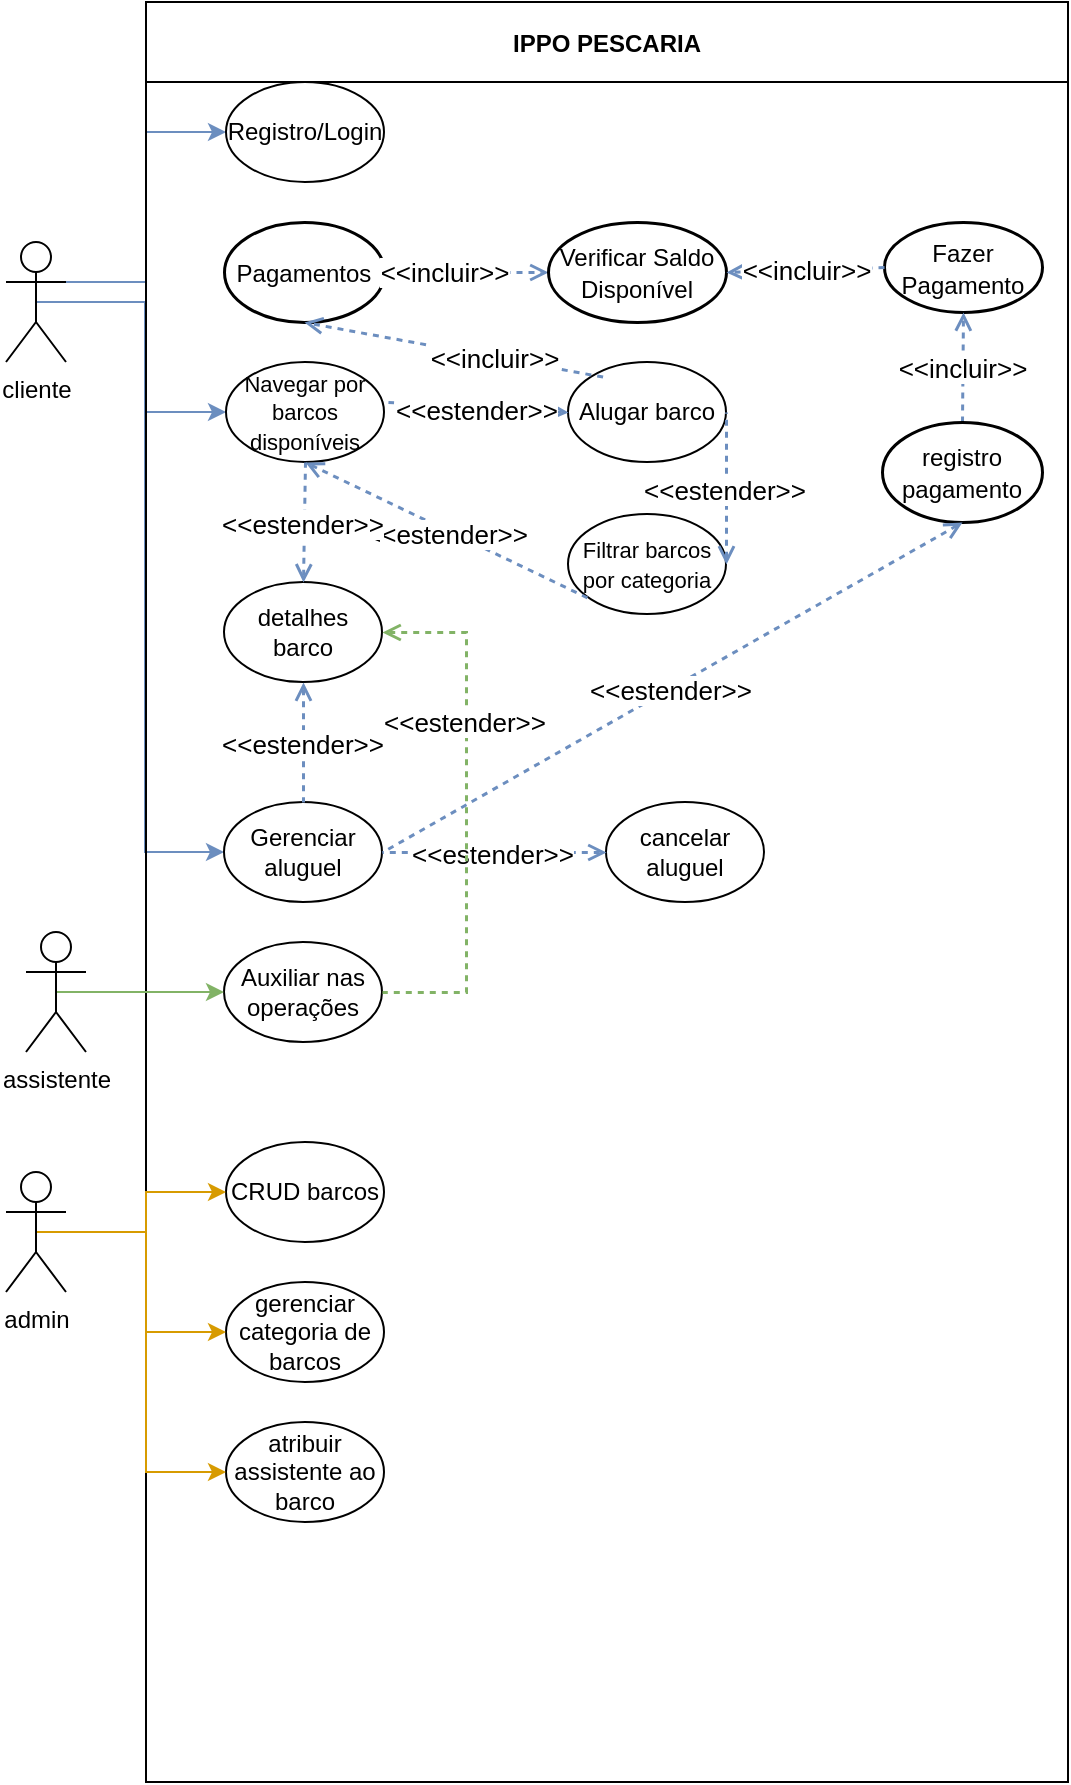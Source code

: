 <mxfile version="24.7.17">
  <diagram name="Página-1" id="ere5ldcRpxQvxHyKwyOm">
    <mxGraphModel grid="1" page="1" gridSize="10" guides="1" tooltips="1" connect="1" arrows="1" fold="1" pageScale="1" pageWidth="827" pageHeight="1169" math="0" shadow="0">
      <root>
        <mxCell id="0" />
        <mxCell id="1" parent="0" />
        <mxCell id="DTDusbFq5OAghEpNA2KC-113" style="edgeStyle=orthogonalEdgeStyle;rounded=0;orthogonalLoop=1;jettySize=auto;html=1;exitX=1;exitY=0.333;exitDx=0;exitDy=0;exitPerimeter=0;entryX=0;entryY=0.5;entryDx=0;entryDy=0;fillColor=#dae8fc;strokeColor=#6c8ebf;" edge="1" parent="1" source="DTDusbFq5OAghEpNA2KC-46" target="DTDusbFq5OAghEpNA2KC-52">
          <mxGeometry relative="1" as="geometry" />
        </mxCell>
        <mxCell id="DTDusbFq5OAghEpNA2KC-126" style="edgeStyle=orthogonalEdgeStyle;rounded=0;orthogonalLoop=1;jettySize=auto;html=1;exitX=1;exitY=0.333;exitDx=0;exitDy=0;exitPerimeter=0;entryX=0;entryY=0.5;entryDx=0;entryDy=0;fillColor=#dae8fc;strokeColor=#6c8ebf;" edge="1" parent="1" source="DTDusbFq5OAghEpNA2KC-46" target="DTDusbFq5OAghEpNA2KC-117">
          <mxGeometry relative="1" as="geometry" />
        </mxCell>
        <mxCell id="DTDusbFq5OAghEpNA2KC-147" style="edgeStyle=orthogonalEdgeStyle;rounded=0;orthogonalLoop=1;jettySize=auto;html=1;exitX=0.5;exitY=0.5;exitDx=0;exitDy=0;exitPerimeter=0;entryX=0;entryY=0.5;entryDx=0;entryDy=0;fillColor=#dae8fc;strokeColor=#6c8ebf;" edge="1" parent="1" source="DTDusbFq5OAghEpNA2KC-46" target="DTDusbFq5OAghEpNA2KC-118">
          <mxGeometry relative="1" as="geometry" />
        </mxCell>
        <mxCell id="DTDusbFq5OAghEpNA2KC-46" value="&lt;div&gt;cliente&lt;/div&gt;" style="shape=umlActor;verticalLabelPosition=bottom;verticalAlign=top;html=1;outlineConnect=0;" vertex="1" parent="1">
          <mxGeometry x="170" y="-720" width="30" height="60" as="geometry" />
        </mxCell>
        <mxCell id="DTDusbFq5OAghEpNA2KC-48" value="IPPO PESCARIA" style="swimlane;startSize=40;" vertex="1" parent="1">
          <mxGeometry x="240" y="-840" width="461" height="890" as="geometry" />
        </mxCell>
        <mxCell id="DTDusbFq5OAghEpNA2KC-52" value="Registro/Login" style="ellipse;whiteSpace=wrap;html=1;" vertex="1" parent="DTDusbFq5OAghEpNA2KC-48">
          <mxGeometry x="40" y="40" width="79" height="50" as="geometry" />
        </mxCell>
        <mxCell id="DTDusbFq5OAghEpNA2KC-97" value="&lt;font style=&quot;font-size: 12px;&quot;&gt;Pagamentos&lt;/font&gt;" style="html=1;overflow=block;blockSpacing=1;whiteSpace=wrap;ellipse;fontSize=13;spacing=3.8;strokeOpacity=100;strokeWidth=1.5;lucidId=-QLfAHGFGLRY;" vertex="1" parent="DTDusbFq5OAghEpNA2KC-48">
          <mxGeometry x="39" y="110" width="80" height="50" as="geometry" />
        </mxCell>
        <mxCell id="DTDusbFq5OAghEpNA2KC-98" value="&lt;font style=&quot;font-size: 12px;&quot;&gt;Fazer Pagamento&lt;/font&gt;" style="html=1;overflow=block;blockSpacing=1;whiteSpace=wrap;ellipse;fontSize=13;spacing=3.8;strokeOpacity=100;fillOpacity=100;fillColor=#ffffff;strokeWidth=1.5;lucidId=-QLfUkqdqKEn;" vertex="1" parent="DTDusbFq5OAghEpNA2KC-48">
          <mxGeometry x="369" y="110" width="79" height="45" as="geometry" />
        </mxCell>
        <mxCell id="DTDusbFq5OAghEpNA2KC-99" value="" style="html=1;jettySize=18;whiteSpace=wrap;fontSize=13;fontFamily=Helvetica;dashed=1;fixDash=1;strokeWidth=1.5;rounded=0;startArrow=none;endArrow=open;exitX=1;exitY=0.5;entryX=0;entryY=0.5;lucidId=-QLfDt1A.oGW;entryDx=0;entryDy=0;exitDx=0;exitDy=0;fillColor=#dae8fc;strokeColor=#6c8ebf;" edge="1" parent="DTDusbFq5OAghEpNA2KC-48" source="DTDusbFq5OAghEpNA2KC-97" target="DTDusbFq5OAghEpNA2KC-101">
          <mxGeometry width="100" height="100" relative="1" as="geometry">
            <Array as="points" />
          </mxGeometry>
        </mxCell>
        <mxCell id="DTDusbFq5OAghEpNA2KC-100" value="&amp;lt;&amp;lt;incluir&amp;gt;&amp;gt;" style="text;html=1;resizable=0;labelBackgroundColor=default;align=center;verticalAlign=middle;fontSize=13;" vertex="1" parent="DTDusbFq5OAghEpNA2KC-99">
          <mxGeometry x="-0.269" relative="1" as="geometry" />
        </mxCell>
        <mxCell id="DTDusbFq5OAghEpNA2KC-101" value="&lt;font style=&quot;font-size: 12px;&quot;&gt;Verificar Saldo Disponível &lt;/font&gt;" style="html=1;overflow=block;blockSpacing=1;whiteSpace=wrap;ellipse;fontSize=13;fontFamily=Helvetica;spacing=3.8;fillOpacity=100;strokeWidth=1.5;lucidId=-QLfYs.4DHQ9;" vertex="1" parent="DTDusbFq5OAghEpNA2KC-48">
          <mxGeometry x="201" y="110" width="89" height="50" as="geometry" />
        </mxCell>
        <mxCell id="DTDusbFq5OAghEpNA2KC-102" value="" style="html=1;jettySize=18;whiteSpace=wrap;fontSize=13;fontFamily=Helvetica;dashed=1;fixDash=1;strokeWidth=1.5;rounded=0;startArrow=none;endArrow=open;exitX=0;exitY=0.5;entryX=1;entryY=0.5;lucidId=-QLfZTgpGPkO;exitDx=0;exitDy=0;entryDx=0;entryDy=0;fillColor=#dae8fc;strokeColor=#6c8ebf;" edge="1" parent="DTDusbFq5OAghEpNA2KC-48" source="DTDusbFq5OAghEpNA2KC-98" target="DTDusbFq5OAghEpNA2KC-101">
          <mxGeometry width="100" height="100" relative="1" as="geometry">
            <Array as="points" />
          </mxGeometry>
        </mxCell>
        <mxCell id="DTDusbFq5OAghEpNA2KC-103" value="&amp;lt;&amp;lt;incluir&amp;gt;&amp;gt;" style="text;html=1;resizable=0;labelBackgroundColor=default;align=center;verticalAlign=middle;fontSize=13;" vertex="1" parent="DTDusbFq5OAghEpNA2KC-102">
          <mxGeometry relative="1" as="geometry" />
        </mxCell>
        <mxCell id="DTDusbFq5OAghEpNA2KC-106" value="" style="html=1;jettySize=18;whiteSpace=wrap;fontSize=13;fontFamily=Helvetica;dashed=1;fixDash=1;strokeWidth=1.5;rounded=0;startArrow=none;endArrow=open;entryX=0.5;entryY=1;lucidId=-QLfZTgpGPkO;entryDx=0;entryDy=0;exitX=0.5;exitY=0;exitDx=0;exitDy=0;fillColor=#dae8fc;strokeColor=#6c8ebf;" edge="1" parent="DTDusbFq5OAghEpNA2KC-48" source="DTDusbFq5OAghEpNA2KC-108" target="DTDusbFq5OAghEpNA2KC-98">
          <mxGeometry width="100" height="100" relative="1" as="geometry">
            <Array as="points" />
            <mxPoint x="141" y="268" as="sourcePoint" />
            <mxPoint x="154" y="240" as="targetPoint" />
          </mxGeometry>
        </mxCell>
        <mxCell id="DTDusbFq5OAghEpNA2KC-107" value="&amp;lt;&amp;lt;incluir&amp;gt;&amp;gt;" style="text;html=1;resizable=0;labelBackgroundColor=default;align=center;verticalAlign=middle;fontSize=13;" vertex="1" parent="DTDusbFq5OAghEpNA2KC-106">
          <mxGeometry relative="1" as="geometry" />
        </mxCell>
        <mxCell id="DTDusbFq5OAghEpNA2KC-108" value="&lt;font style=&quot;font-size: 12px;&quot;&gt;registro pagamento&lt;/font&gt;" style="html=1;overflow=block;blockSpacing=1;whiteSpace=wrap;ellipse;fontSize=13;spacing=3.8;strokeOpacity=100;strokeWidth=1.5;lucidId=-QLfAHGFGLRY;" vertex="1" parent="DTDusbFq5OAghEpNA2KC-48">
          <mxGeometry x="368" y="210" width="80" height="50" as="geometry" />
        </mxCell>
        <mxCell id="DTDusbFq5OAghEpNA2KC-115" value="CRUD barcos" style="ellipse;whiteSpace=wrap;html=1;" vertex="1" parent="DTDusbFq5OAghEpNA2KC-48">
          <mxGeometry x="40" y="570" width="79" height="50" as="geometry" />
        </mxCell>
        <mxCell id="DTDusbFq5OAghEpNA2KC-117" value="&lt;font style=&quot;font-size: 11px;&quot;&gt;Navegar por barcos disponíveis&lt;/font&gt;" style="ellipse;whiteSpace=wrap;html=1;" vertex="1" parent="DTDusbFq5OAghEpNA2KC-48">
          <mxGeometry x="40" y="180" width="79" height="50" as="geometry" />
        </mxCell>
        <mxCell id="DTDusbFq5OAghEpNA2KC-118" value="&lt;div&gt;Gerenciar aluguel&lt;/div&gt;" style="ellipse;whiteSpace=wrap;html=1;" vertex="1" parent="DTDusbFq5OAghEpNA2KC-48">
          <mxGeometry x="39" y="400" width="79" height="50" as="geometry" />
        </mxCell>
        <mxCell id="DTDusbFq5OAghEpNA2KC-119" value="&lt;font style=&quot;font-size: 11px;&quot;&gt;Filtrar barcos por categoria&lt;/font&gt;" style="ellipse;whiteSpace=wrap;html=1;" vertex="1" parent="DTDusbFq5OAghEpNA2KC-48">
          <mxGeometry x="211" y="256" width="79" height="50" as="geometry" />
        </mxCell>
        <mxCell id="DTDusbFq5OAghEpNA2KC-120" value="Alugar barco" style="ellipse;whiteSpace=wrap;html=1;" vertex="1" parent="DTDusbFq5OAghEpNA2KC-48">
          <mxGeometry x="211" y="180" width="79" height="50" as="geometry" />
        </mxCell>
        <mxCell id="DTDusbFq5OAghEpNA2KC-121" value="gerenciar categoria de barcos" style="ellipse;whiteSpace=wrap;html=1;" vertex="1" parent="DTDusbFq5OAghEpNA2KC-48">
          <mxGeometry x="40" y="640" width="79" height="50" as="geometry" />
        </mxCell>
        <mxCell id="DTDusbFq5OAghEpNA2KC-122" value="atribuir assistente ao barco" style="ellipse;whiteSpace=wrap;html=1;" vertex="1" parent="DTDusbFq5OAghEpNA2KC-48">
          <mxGeometry x="40" y="710" width="79" height="50" as="geometry" />
        </mxCell>
        <mxCell id="DTDusbFq5OAghEpNA2KC-134" value="" style="html=1;jettySize=18;whiteSpace=wrap;fontSize=13;fontFamily=Helvetica;dashed=1;fixDash=1;strokeWidth=1.5;rounded=0;startArrow=open;endArrow=none;entryX=1.025;entryY=0.4;lucidId=-QLfVjVocDoM;entryDx=0;entryDy=0;entryPerimeter=0;exitX=0;exitY=0.5;exitDx=0;exitDy=0;fillColor=#dae8fc;strokeColor=#6c8ebf;" edge="1" parent="DTDusbFq5OAghEpNA2KC-48" source="DTDusbFq5OAghEpNA2KC-120" target="DTDusbFq5OAghEpNA2KC-117">
          <mxGeometry width="100" height="100" relative="1" as="geometry">
            <Array as="points" />
            <mxPoint x="160" y="240" as="sourcePoint" />
            <mxPoint x="252.28" y="462" as="targetPoint" />
          </mxGeometry>
        </mxCell>
        <mxCell id="DTDusbFq5OAghEpNA2KC-135" value="&amp;lt;&amp;lt;estender&amp;gt;&amp;gt;" style="text;html=1;resizable=0;labelBackgroundColor=default;align=center;verticalAlign=middle;fontSize=13;" vertex="1" parent="DTDusbFq5OAghEpNA2KC-134">
          <mxGeometry relative="1" as="geometry">
            <mxPoint x="-1" y="1" as="offset" />
          </mxGeometry>
        </mxCell>
        <mxCell id="DTDusbFq5OAghEpNA2KC-136" value="" style="html=1;jettySize=18;whiteSpace=wrap;fontSize=13;fontFamily=Helvetica;dashed=1;fixDash=1;strokeWidth=1.5;rounded=0;startArrow=none;endArrow=open;exitX=0.219;exitY=0.146;lucidId=-QLfDt1A.oGW;exitDx=0;exitDy=0;exitPerimeter=0;entryX=0.5;entryY=1;entryDx=0;entryDy=0;fillColor=#dae8fc;strokeColor=#6c8ebf;" edge="1" parent="DTDusbFq5OAghEpNA2KC-48" source="DTDusbFq5OAghEpNA2KC-120" target="DTDusbFq5OAghEpNA2KC-97">
          <mxGeometry width="100" height="100" relative="1" as="geometry">
            <Array as="points" />
            <mxPoint x="129" y="145" as="sourcePoint" />
            <mxPoint x="50" y="190" as="targetPoint" />
          </mxGeometry>
        </mxCell>
        <mxCell id="DTDusbFq5OAghEpNA2KC-137" value="&amp;lt;&amp;lt;incluir&amp;gt;&amp;gt;" style="text;html=1;resizable=0;labelBackgroundColor=default;align=center;verticalAlign=middle;fontSize=13;" vertex="1" parent="DTDusbFq5OAghEpNA2KC-136">
          <mxGeometry x="-0.269" relative="1" as="geometry" />
        </mxCell>
        <mxCell id="DTDusbFq5OAghEpNA2KC-140" value="" style="html=1;jettySize=18;whiteSpace=wrap;fontSize=13;fontFamily=Helvetica;dashed=1;fixDash=1;strokeWidth=1.5;rounded=0;startArrow=open;endArrow=none;exitX=0.5;exitY=1;entryX=0;entryY=1;lucidId=-QLfVjVocDoM;entryDx=0;entryDy=0;exitDx=0;exitDy=0;fillColor=#dae8fc;strokeColor=#6c8ebf;" edge="1" parent="DTDusbFq5OAghEpNA2KC-48" source="DTDusbFq5OAghEpNA2KC-117" target="DTDusbFq5OAghEpNA2KC-119">
          <mxGeometry width="100" height="100" relative="1" as="geometry">
            <Array as="points" />
            <mxPoint x="91" y="250" as="sourcePoint" />
            <mxPoint x="221" y="225" as="targetPoint" />
          </mxGeometry>
        </mxCell>
        <mxCell id="DTDusbFq5OAghEpNA2KC-141" value="&amp;lt;&amp;lt;estender&amp;gt;&amp;gt;" style="text;html=1;resizable=0;labelBackgroundColor=default;align=center;verticalAlign=middle;fontSize=13;" vertex="1" parent="DTDusbFq5OAghEpNA2KC-140">
          <mxGeometry relative="1" as="geometry">
            <mxPoint x="-1" y="1" as="offset" />
          </mxGeometry>
        </mxCell>
        <mxCell id="DTDusbFq5OAghEpNA2KC-142" value="" style="html=1;jettySize=18;whiteSpace=wrap;fontSize=13;fontFamily=Helvetica;dashed=1;fixDash=1;strokeWidth=1.5;rounded=0;startArrow=open;endArrow=none;exitX=1;exitY=0.5;lucidId=-QLfVjVocDoM;exitDx=0;exitDy=0;entryX=1;entryY=0.5;entryDx=0;entryDy=0;fillColor=#dae8fc;strokeColor=#6c8ebf;" edge="1" parent="DTDusbFq5OAghEpNA2KC-48" source="DTDusbFq5OAghEpNA2KC-119" target="DTDusbFq5OAghEpNA2KC-120">
          <mxGeometry width="100" height="100" relative="1" as="geometry">
            <Array as="points" />
            <mxPoint x="101" y="260" as="sourcePoint" />
            <mxPoint x="240" y="235" as="targetPoint" />
          </mxGeometry>
        </mxCell>
        <mxCell id="DTDusbFq5OAghEpNA2KC-143" value="&amp;lt;&amp;lt;estender&amp;gt;&amp;gt;" style="text;html=1;resizable=0;labelBackgroundColor=default;align=center;verticalAlign=middle;fontSize=13;" vertex="1" parent="DTDusbFq5OAghEpNA2KC-142">
          <mxGeometry relative="1" as="geometry">
            <mxPoint x="-1" y="1" as="offset" />
          </mxGeometry>
        </mxCell>
        <mxCell id="DTDusbFq5OAghEpNA2KC-144" value="" style="html=1;jettySize=18;whiteSpace=wrap;fontSize=13;fontFamily=Helvetica;dashed=1;fixDash=1;strokeWidth=1.5;rounded=0;startArrow=open;endArrow=none;exitX=0.5;exitY=1;lucidId=-QLfVjVocDoM;exitDx=0;exitDy=0;entryX=1;entryY=0.5;entryDx=0;entryDy=0;fillColor=#dae8fc;strokeColor=#6c8ebf;" edge="1" parent="DTDusbFq5OAghEpNA2KC-48" source="DTDusbFq5OAghEpNA2KC-108" target="DTDusbFq5OAghEpNA2KC-118">
          <mxGeometry width="100" height="100" relative="1" as="geometry">
            <Array as="points" />
            <mxPoint x="239" y="285" as="sourcePoint" />
            <mxPoint x="390" y="520" as="targetPoint" />
          </mxGeometry>
        </mxCell>
        <mxCell id="DTDusbFq5OAghEpNA2KC-145" value="&amp;lt;&amp;lt;estender&amp;gt;&amp;gt;" style="text;html=1;resizable=0;labelBackgroundColor=default;align=center;verticalAlign=middle;fontSize=13;" vertex="1" parent="DTDusbFq5OAghEpNA2KC-144">
          <mxGeometry relative="1" as="geometry">
            <mxPoint x="-1" y="1" as="offset" />
          </mxGeometry>
        </mxCell>
        <mxCell id="DTDusbFq5OAghEpNA2KC-151" value="&lt;div&gt;cancelar aluguel&lt;/div&gt;" style="ellipse;whiteSpace=wrap;html=1;" vertex="1" parent="DTDusbFq5OAghEpNA2KC-48">
          <mxGeometry x="230" y="400" width="79" height="50" as="geometry" />
        </mxCell>
        <mxCell id="DTDusbFq5OAghEpNA2KC-149" value="" style="html=1;jettySize=18;whiteSpace=wrap;fontSize=13;fontFamily=Helvetica;dashed=1;fixDash=1;strokeWidth=1.5;rounded=0;startArrow=open;endArrow=none;exitX=0;exitY=0.5;lucidId=-QLfVjVocDoM;exitDx=0;exitDy=0;entryX=1;entryY=0.5;entryDx=0;entryDy=0;fillColor=#dae8fc;strokeColor=#6c8ebf;" edge="1" parent="DTDusbFq5OAghEpNA2KC-48" source="DTDusbFq5OAghEpNA2KC-151" target="DTDusbFq5OAghEpNA2KC-118">
          <mxGeometry width="100" height="100" relative="1" as="geometry">
            <Array as="points" />
            <mxPoint x="129" y="382" as="sourcePoint" />
            <mxPoint x="270" y="410" as="targetPoint" />
          </mxGeometry>
        </mxCell>
        <mxCell id="DTDusbFq5OAghEpNA2KC-150" value="&amp;lt;&amp;lt;estender&amp;gt;&amp;gt;" style="text;html=1;resizable=0;labelBackgroundColor=default;align=center;verticalAlign=middle;fontSize=13;" vertex="1" parent="DTDusbFq5OAghEpNA2KC-149">
          <mxGeometry relative="1" as="geometry">
            <mxPoint x="-1" y="1" as="offset" />
          </mxGeometry>
        </mxCell>
        <mxCell id="DTDusbFq5OAghEpNA2KC-153" value="detalhes barco" style="ellipse;whiteSpace=wrap;html=1;" vertex="1" parent="DTDusbFq5OAghEpNA2KC-48">
          <mxGeometry x="39" y="290" width="79" height="50" as="geometry" />
        </mxCell>
        <mxCell id="DTDusbFq5OAghEpNA2KC-154" value="" style="html=1;jettySize=18;whiteSpace=wrap;fontSize=13;fontFamily=Helvetica;dashed=1;fixDash=1;strokeWidth=1.5;rounded=0;startArrow=open;endArrow=none;lucidId=-QLfVjVocDoM;entryX=0.5;entryY=0;entryDx=0;entryDy=0;exitX=0.5;exitY=1;exitDx=0;exitDy=0;fillColor=#dae8fc;strokeColor=#6c8ebf;" edge="1" parent="DTDusbFq5OAghEpNA2KC-48" source="DTDusbFq5OAghEpNA2KC-153" target="DTDusbFq5OAghEpNA2KC-118">
          <mxGeometry width="100" height="100" relative="1" as="geometry">
            <Array as="points" />
            <mxPoint x="280" y="430" as="sourcePoint" />
            <mxPoint x="290" y="375" as="targetPoint" />
          </mxGeometry>
        </mxCell>
        <mxCell id="DTDusbFq5OAghEpNA2KC-155" value="&amp;lt;&amp;lt;estender&amp;gt;&amp;gt;" style="text;html=1;resizable=0;labelBackgroundColor=default;align=center;verticalAlign=middle;fontSize=13;" vertex="1" parent="DTDusbFq5OAghEpNA2KC-154">
          <mxGeometry relative="1" as="geometry">
            <mxPoint x="-1" y="1" as="offset" />
          </mxGeometry>
        </mxCell>
        <mxCell id="DTDusbFq5OAghEpNA2KC-123" value="Auxiliar nas operações" style="ellipse;whiteSpace=wrap;html=1;" vertex="1" parent="DTDusbFq5OAghEpNA2KC-48">
          <mxGeometry x="39" y="470" width="79" height="50" as="geometry" />
        </mxCell>
        <mxCell id="DTDusbFq5OAghEpNA2KC-156" value="" style="html=1;jettySize=18;whiteSpace=wrap;fontSize=13;fontFamily=Helvetica;dashed=1;fixDash=1;strokeWidth=1.5;rounded=0;startArrow=open;endArrow=none;lucidId=-QLfVjVocDoM;entryX=0.5;entryY=1;entryDx=0;entryDy=0;exitX=0.5;exitY=0;exitDx=0;exitDy=0;fillColor=#dae8fc;strokeColor=#6c8ebf;" edge="1" parent="DTDusbFq5OAghEpNA2KC-48" source="DTDusbFq5OAghEpNA2KC-153" target="DTDusbFq5OAghEpNA2KC-117">
          <mxGeometry width="100" height="100" relative="1" as="geometry">
            <Array as="points" />
            <mxPoint x="89" y="350" as="sourcePoint" />
            <mxPoint x="89" y="400" as="targetPoint" />
          </mxGeometry>
        </mxCell>
        <mxCell id="DTDusbFq5OAghEpNA2KC-157" value="&amp;lt;&amp;lt;estender&amp;gt;&amp;gt;" style="text;html=1;resizable=0;labelBackgroundColor=default;align=center;verticalAlign=middle;fontSize=13;" vertex="1" parent="DTDusbFq5OAghEpNA2KC-156">
          <mxGeometry relative="1" as="geometry">
            <mxPoint x="-1" y="1" as="offset" />
          </mxGeometry>
        </mxCell>
        <mxCell id="DTDusbFq5OAghEpNA2KC-159" value="" style="html=1;jettySize=18;whiteSpace=wrap;fontSize=13;fontFamily=Helvetica;dashed=1;fixDash=1;strokeWidth=1.5;rounded=0;startArrow=open;endArrow=none;lucidId=-QLfVjVocDoM;entryX=1;entryY=0.5;entryDx=0;entryDy=0;exitX=1;exitY=0.5;exitDx=0;exitDy=0;fillColor=#d5e8d4;strokeColor=#82b366;" edge="1" parent="DTDusbFq5OAghEpNA2KC-48" source="DTDusbFq5OAghEpNA2KC-153" target="DTDusbFq5OAghEpNA2KC-123">
          <mxGeometry width="100" height="100" relative="1" as="geometry">
            <Array as="points">
              <mxPoint x="160" y="315" />
              <mxPoint x="160" y="495" />
            </Array>
            <mxPoint x="200.29" y="480" as="sourcePoint" />
            <mxPoint x="200.29" y="540" as="targetPoint" />
          </mxGeometry>
        </mxCell>
        <mxCell id="DTDusbFq5OAghEpNA2KC-160" value="&amp;lt;&amp;lt;estender&amp;gt;&amp;gt;" style="text;html=1;resizable=0;labelBackgroundColor=default;align=center;verticalAlign=middle;fontSize=13;" vertex="1" parent="DTDusbFq5OAghEpNA2KC-159">
          <mxGeometry relative="1" as="geometry">
            <mxPoint x="-1" y="-45" as="offset" />
          </mxGeometry>
        </mxCell>
        <mxCell id="DTDusbFq5OAghEpNA2KC-116" style="edgeStyle=orthogonalEdgeStyle;rounded=0;orthogonalLoop=1;jettySize=auto;html=1;exitX=0.5;exitY=0.5;exitDx=0;exitDy=0;exitPerimeter=0;entryX=0;entryY=0.5;entryDx=0;entryDy=0;fillColor=#ffe6cc;strokeColor=#d79b00;" edge="1" parent="1" source="DTDusbFq5OAghEpNA2KC-55" target="DTDusbFq5OAghEpNA2KC-115">
          <mxGeometry relative="1" as="geometry" />
        </mxCell>
        <mxCell id="DTDusbFq5OAghEpNA2KC-124" style="edgeStyle=orthogonalEdgeStyle;rounded=0;orthogonalLoop=1;jettySize=auto;html=1;exitX=0.5;exitY=0.5;exitDx=0;exitDy=0;exitPerimeter=0;entryX=0;entryY=0.5;entryDx=0;entryDy=0;fillColor=#ffe6cc;strokeColor=#d79b00;" edge="1" parent="1" source="DTDusbFq5OAghEpNA2KC-55" target="DTDusbFq5OAghEpNA2KC-121">
          <mxGeometry relative="1" as="geometry" />
        </mxCell>
        <mxCell id="DTDusbFq5OAghEpNA2KC-125" style="edgeStyle=orthogonalEdgeStyle;rounded=0;orthogonalLoop=1;jettySize=auto;html=1;exitX=0.5;exitY=0.5;exitDx=0;exitDy=0;exitPerimeter=0;entryX=0;entryY=0.5;entryDx=0;entryDy=0;fillColor=#ffe6cc;strokeColor=#d79b00;" edge="1" parent="1" source="DTDusbFq5OAghEpNA2KC-55" target="DTDusbFq5OAghEpNA2KC-122">
          <mxGeometry relative="1" as="geometry" />
        </mxCell>
        <mxCell id="DTDusbFq5OAghEpNA2KC-55" value="&lt;div&gt;admin&lt;/div&gt;&lt;div&gt;&lt;br&gt;&lt;/div&gt;" style="shape=umlActor;verticalLabelPosition=bottom;verticalAlign=top;html=1;outlineConnect=0;" vertex="1" parent="1">
          <mxGeometry x="170" y="-255" width="30" height="60" as="geometry" />
        </mxCell>
        <mxCell id="DTDusbFq5OAghEpNA2KC-148" style="edgeStyle=orthogonalEdgeStyle;rounded=0;orthogonalLoop=1;jettySize=auto;html=1;exitX=0.5;exitY=0.5;exitDx=0;exitDy=0;exitPerimeter=0;entryX=0;entryY=0.5;entryDx=0;entryDy=0;fillColor=#d5e8d4;strokeColor=#82b366;" edge="1" parent="1" source="DTDusbFq5OAghEpNA2KC-58" target="DTDusbFq5OAghEpNA2KC-123">
          <mxGeometry relative="1" as="geometry" />
        </mxCell>
        <mxCell id="DTDusbFq5OAghEpNA2KC-58" value="&lt;div&gt;assistente&lt;/div&gt;" style="shape=umlActor;verticalLabelPosition=bottom;verticalAlign=top;html=1;outlineConnect=0;" vertex="1" parent="1">
          <mxGeometry x="180" y="-375" width="30" height="60" as="geometry" />
        </mxCell>
      </root>
    </mxGraphModel>
  </diagram>
</mxfile>
